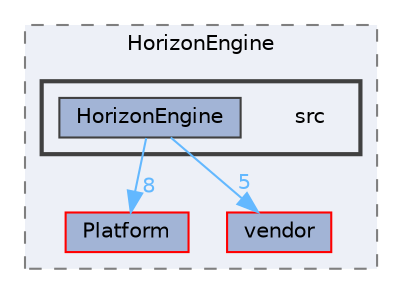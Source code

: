 digraph "C:/shortPath/28_11_HGE/HorizonEngine2D/HorizonEngine/src"
{
 // LATEX_PDF_SIZE
  bgcolor="transparent";
  edge [fontname=Helvetica,fontsize=10,labelfontname=Helvetica,labelfontsize=10];
  node [fontname=Helvetica,fontsize=10,shape=box,height=0.2,width=0.4];
  compound=true
  subgraph clusterdir_56bd2b2475c0decc546661512b0f4d2d {
    graph [ bgcolor="#edf0f7", pencolor="grey50", label="HorizonEngine", fontname=Helvetica,fontsize=10 style="filled,dashed", URL="dir_56bd2b2475c0decc546661512b0f4d2d.html",tooltip=""]
  dir_4831f1374ce4126d1c308ba698bcaf15 [label="Platform", fillcolor="#a2b4d6", color="red", style="filled", URL="dir_4831f1374ce4126d1c308ba698bcaf15.html",tooltip=""];
  dir_f43a3dfde1b62eae6c373e47e837b703 [label="vendor", fillcolor="#a2b4d6", color="red", style="filled", URL="dir_f43a3dfde1b62eae6c373e47e837b703.html",tooltip=""];
  subgraph clusterdir_07f21f2928898664b83e945f6752cc65 {
    graph [ bgcolor="#edf0f7", pencolor="grey25", label="", fontname=Helvetica,fontsize=10 style="filled,bold", URL="dir_07f21f2928898664b83e945f6752cc65.html",tooltip=""]
    dir_07f21f2928898664b83e945f6752cc65 [shape=plaintext, label="src"];
  dir_7d00ba20b32cebfbf7d38294c84d3a1f [label="HorizonEngine", fillcolor="#a2b4d6", color="grey25", style="filled", URL="dir_7d00ba20b32cebfbf7d38294c84d3a1f.html",tooltip=""];
  }
  }
  dir_7d00ba20b32cebfbf7d38294c84d3a1f->dir_4831f1374ce4126d1c308ba698bcaf15 [headlabel="8", labeldistance=1.5 headhref="dir_000012_000027.html" color="steelblue1" fontcolor="steelblue1"];
  dir_7d00ba20b32cebfbf7d38294c84d3a1f->dir_f43a3dfde1b62eae6c373e47e837b703 [headlabel="5", labeldistance=1.5 headhref="dir_000012_000041.html" color="steelblue1" fontcolor="steelblue1"];
}
